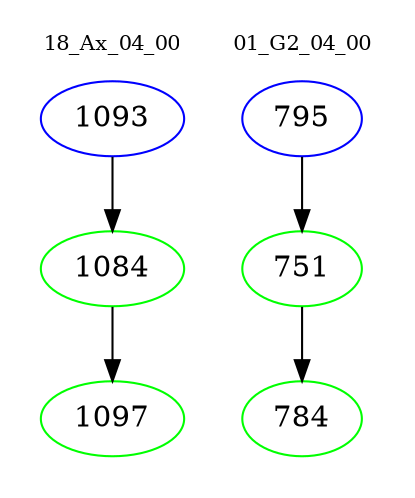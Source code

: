 digraph{
subgraph cluster_0 {
color = white
label = "18_Ax_04_00";
fontsize=10;
T0_1093 [label="1093", color="blue"]
T0_1093 -> T0_1084 [color="black"]
T0_1084 [label="1084", color="green"]
T0_1084 -> T0_1097 [color="black"]
T0_1097 [label="1097", color="green"]
}
subgraph cluster_1 {
color = white
label = "01_G2_04_00";
fontsize=10;
T1_795 [label="795", color="blue"]
T1_795 -> T1_751 [color="black"]
T1_751 [label="751", color="green"]
T1_751 -> T1_784 [color="black"]
T1_784 [label="784", color="green"]
}
}
